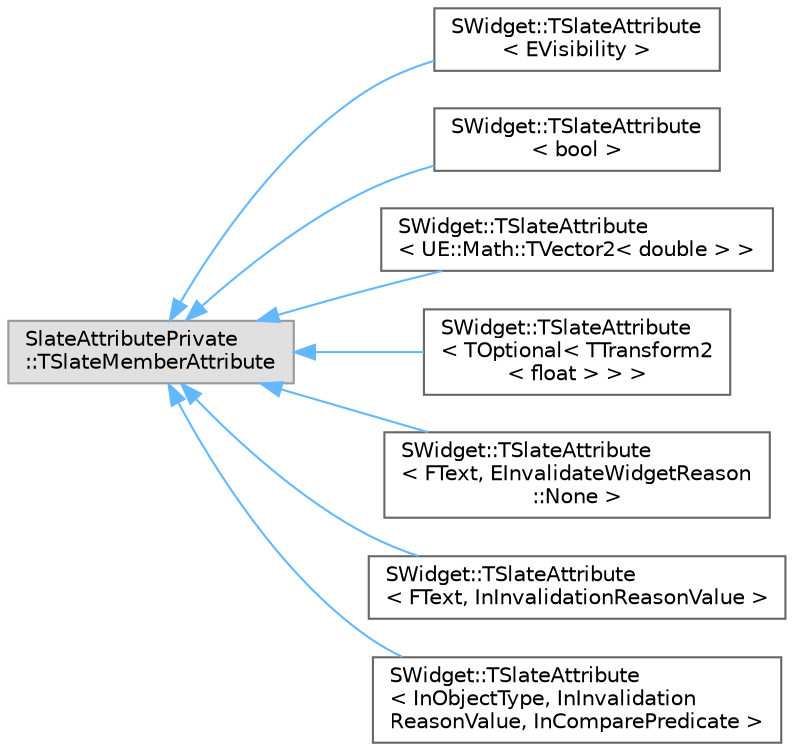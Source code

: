 digraph "Graphical Class Hierarchy"
{
 // INTERACTIVE_SVG=YES
 // LATEX_PDF_SIZE
  bgcolor="transparent";
  edge [fontname=Helvetica,fontsize=10,labelfontname=Helvetica,labelfontsize=10];
  node [fontname=Helvetica,fontsize=10,shape=box,height=0.2,width=0.4];
  rankdir="LR";
  Node0 [id="Node000000",label="SlateAttributePrivate\l::TSlateMemberAttribute",height=0.2,width=0.4,color="grey60", fillcolor="#E0E0E0", style="filled",tooltip=" "];
  Node0 -> Node1 [id="edge5972_Node000000_Node000001",dir="back",color="steelblue1",style="solid",tooltip=" "];
  Node1 [id="Node000001",label="SWidget::TSlateAttribute\l\< EVisibility \>",height=0.2,width=0.4,color="grey40", fillcolor="white", style="filled",URL="$df/d72/structSWidget_1_1TSlateAttribute.html",tooltip=" "];
  Node0 -> Node2 [id="edge5973_Node000000_Node000002",dir="back",color="steelblue1",style="solid",tooltip=" "];
  Node2 [id="Node000002",label="SWidget::TSlateAttribute\l\< bool \>",height=0.2,width=0.4,color="grey40", fillcolor="white", style="filled",URL="$df/d72/structSWidget_1_1TSlateAttribute.html",tooltip=" "];
  Node0 -> Node3 [id="edge5974_Node000000_Node000003",dir="back",color="steelblue1",style="solid",tooltip=" "];
  Node3 [id="Node000003",label="SWidget::TSlateAttribute\l\< UE::Math::TVector2\< double \> \>",height=0.2,width=0.4,color="grey40", fillcolor="white", style="filled",URL="$df/d72/structSWidget_1_1TSlateAttribute.html",tooltip=" "];
  Node0 -> Node4 [id="edge5975_Node000000_Node000004",dir="back",color="steelblue1",style="solid",tooltip=" "];
  Node4 [id="Node000004",label="SWidget::TSlateAttribute\l\< TOptional\< TTransform2\l\< float \> \> \>",height=0.2,width=0.4,color="grey40", fillcolor="white", style="filled",URL="$df/d72/structSWidget_1_1TSlateAttribute.html",tooltip=" "];
  Node0 -> Node5 [id="edge5976_Node000000_Node000005",dir="back",color="steelblue1",style="solid",tooltip=" "];
  Node5 [id="Node000005",label="SWidget::TSlateAttribute\l\< FText, EInvalidateWidgetReason\l::None \>",height=0.2,width=0.4,color="grey40", fillcolor="white", style="filled",URL="$d1/d20/structSWidget_1_1TSlateAttribute_3_01FText_00_01EInvalidateWidgetReason_1_1None_01_4.html",tooltip=" "];
  Node0 -> Node6 [id="edge5977_Node000000_Node000006",dir="back",color="steelblue1",style="solid",tooltip=" "];
  Node6 [id="Node000006",label="SWidget::TSlateAttribute\l\< FText, InInvalidationReasonValue \>",height=0.2,width=0.4,color="grey40", fillcolor="white", style="filled",URL="$da/db4/structSWidget_1_1TSlateAttribute_3_01FText_00_01InInvalidationReasonValue_01_4.html",tooltip=" "];
  Node0 -> Node7 [id="edge5978_Node000000_Node000007",dir="back",color="steelblue1",style="solid",tooltip=" "];
  Node7 [id="Node000007",label="SWidget::TSlateAttribute\l\< InObjectType, InInvalidation\lReasonValue, InComparePredicate \>",height=0.2,width=0.4,color="grey40", fillcolor="white", style="filled",URL="$df/d72/structSWidget_1_1TSlateAttribute.html",tooltip="A SlateAttribute that is member variable of a SWidget."];
}
